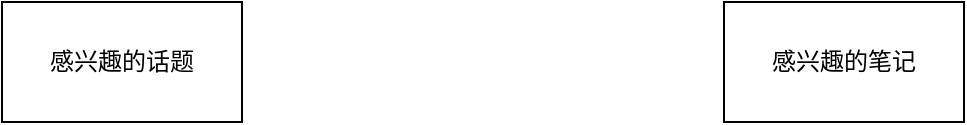 <mxfile version="25.0.3">
  <diagram id="qeWLFQ4tlPtVeBE7IwFA" name="选题挖掘">
    <mxGraphModel dx="1834" dy="796" grid="0" gridSize="10" guides="1" tooltips="1" connect="1" arrows="1" fold="1" page="0" pageScale="1" pageWidth="1169" pageHeight="827" math="0" shadow="0">
      <root>
        <mxCell id="0" />
        <mxCell id="1" parent="0" />
        <mxCell id="fxVHYiigqoDhENZiBRoW-1" value="感兴趣的话题" style="rounded=0;whiteSpace=wrap;html=1;" vertex="1" parent="1">
          <mxGeometry x="-60" y="43" width="120" height="60" as="geometry" />
        </mxCell>
        <mxCell id="fxVHYiigqoDhENZiBRoW-2" value="感兴趣的笔记" style="rounded=0;whiteSpace=wrap;html=1;" vertex="1" parent="1">
          <mxGeometry x="301" y="43" width="120" height="60" as="geometry" />
        </mxCell>
      </root>
    </mxGraphModel>
  </diagram>
</mxfile>
